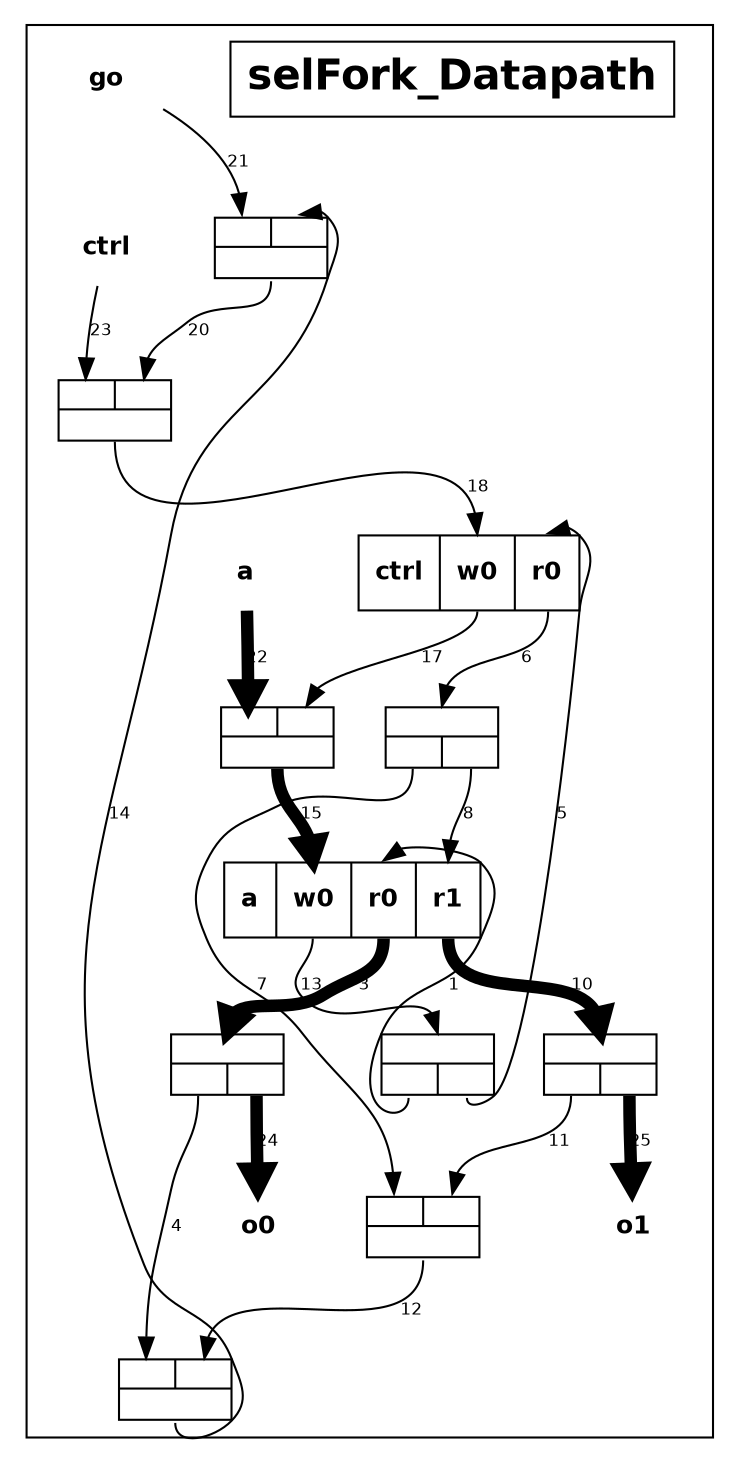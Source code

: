 digraph selFork_Datapath {
  outputorder="edgesfirst";
  size="7.086614173228347,10.236220472440946";
  ratio="2.0"
  subgraph cluster_selFork_Datapath {
    edge [fontsize="8", fontname="Helvetica", labelfontname="Helvetica", labelfontsize="8", arrowhead="normal"];
    node [fontsize="12", fontname="Helvetica-Bold", shape="box"];
    title [label="selFork_Datapath", fontsize="20"];
    port0 [portref="0", label="go", style="bold", shape="none"];
    port1 [portref="1", label="a", style="bold", shape="none"];
    port2 [portref="2", label="ctrl", style="bold", shape="none"];
    port3 [portref="3", label="o0", style="bold", shape="none"];
    port4 [portref="4", label="o1", style="bold", shape="none"];
    comp3 [compref="3", label="{{<i>}|{<o0>|<o1>}}", height="0.4", fontsize="2", nojustify="true", shape="record"];
    comp4 [compref="4", label="{{<i0>|<i1>}|{<o>}}", height="0.4", fontsize="2", nojustify="true", shape="record"];
    comp5 [compref="5", label="{{<i>}|{<o0>|<o1>}}", height="0.4", fontsize="2", nojustify="true", shape="record"];
    comp6 [compref="6", label="{{<i0>|<i1>}|{<o>}}", height="0.4", fontsize="2", nojustify="true", shape="record"];
    comp7 [compref="7", label="a|<w0>w0|<r0>r0|<r1>r1", shape="record"];
    comp9 [compref="9", label="ctrl|<w0>w0|<r0>r0", shape="record"];
    comp11 [compref="11", label="{{<i0>|<i1>}|{<o>}}", height="0.4", fontsize="2", nojustify="true", shape="record"];
    comp12 [compref="12", label="{{<i0>|<i1>}|{<o>}}", height="0.4", fontsize="2", nojustify="true", shape="record"];
    comp13 [compref="13", label="{{<i0>|<i1>}|{<o>}}", height="0.4", fontsize="2", nojustify="true", shape="record"];
    comp14 [compref="14", label="{{<i>}|{<o0>|<o1>}}", height="0.4", fontsize="2", nojustify="true", shape="record"];
    comp15 [compref="15", label="{{<i>}|{<o0>|<o1>}}", height="0.4", fontsize="2", nojustify="true", shape="record"]
    comp5:o0:s -> comp7:r0:n [linkref="1", label="1", penwidth="1", weight="1"];
    comp7:r0:s -> comp14:i:n [linkref="3", label="3", penwidth="6", weight="6"];
    comp14:o0:s -> comp6:i0:n [linkref="4", label="4", penwidth="1", weight="1"];
    comp5:o1:s -> comp9:r0:n [linkref="5", label="5", penwidth="1", weight="1"];
    comp9:r0:s -> comp3:i:n [linkref="6", label="6", penwidth="1", weight="1"];
    comp3:o0:s -> comp4:i0:n [linkref="7", label="7", penwidth="1", weight="1"];
    comp3:o1:s -> comp7:r1:n [linkref="8", label="8", penwidth="1", weight="1"];
    comp7:r1:s -> comp15:i:n [linkref="10", label="10", penwidth="6", weight="6"];
    comp15:o0:s -> comp4:i1:n [linkref="11", label="11", penwidth="1", weight="1"];
    comp4:o:s -> comp6:i1:n [linkref="12", label="12", penwidth="1", weight="1"];
    comp7:w0:s -> comp5:i:n [linkref="13", label="13", penwidth="1", weight="1"];
    comp6:o:s -> comp11:i1:n [linkref="14", label="14", penwidth="1", weight="1"];
    comp12:o:s -> comp7:w0:n [linkref="15", label="15", penwidth="6", weight="6"];
    comp9:w0:s -> comp12:i1:n [linkref="17", label="17", penwidth="1", weight="1"];
    comp13:o:s -> comp9:w0:n [linkref="18", label="18", penwidth="1", weight="1"];
    comp11:o:s -> comp13:i1:n [linkref="20", label="20", penwidth="1", weight="1"];
    port0 -> comp11:i0:n [linkref="21", label="21", penwidth="1", weight="1"];
    port1 -> comp12:i0:n [linkref="22", label="22", penwidth="6", weight="6"];
    port2 -> comp13:i0:n [linkref="23", label="23", penwidth="1", weight="1"];
    comp14:o1:s -> port3 [linkref="24", label="24", penwidth="6", weight="6"];
    comp15:o1:s -> port4 [linkref="25", label="25", penwidth="6", weight="6"]
  }
}
